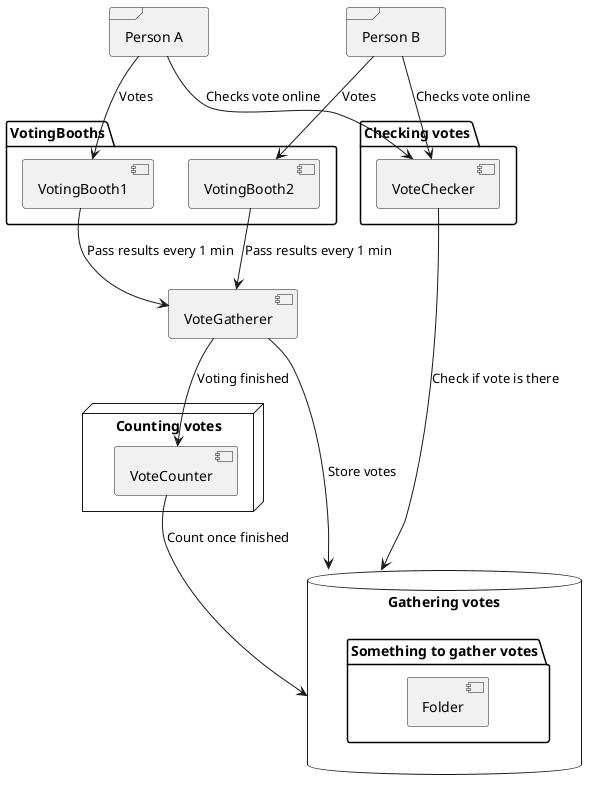 @startuml

frame "Person A" as person_A
frame "Person B" as person_B

package "VotingBooths" {
  component [VotingBooth1] as VotingBooth1
  component [VotingBooth2] as VotingBooth2
}

node "Counting votes" {
  component [VoteCounter] as VoteCounter
}

component [VoteGatherer] as VoteGatherer

database  "Gathering votes" as db {
 folder "Something to gather votes" {
   [Folder]
 }
}

package "Checking votes" {
  component [VoteChecker] as VoteChecker
}


person_A --> VotingBooth1 : "Votes"
person_B --> VotingBooth2 : "Votes"

person_A --> VoteChecker : "Checks vote online"
person_B --> VoteChecker : "Checks vote online"

VotingBooth1 --> VoteGatherer : "Pass results every 1 min"
VotingBooth2 --> VoteGatherer : "Pass results every 1 min"

VoteGatherer --> VoteCounter : "Voting finished"

VoteGatherer --> db : "Store votes"

VoteChecker --> db : "Check if vote is there"

VoteCounter --> db : "Count once finished"







@enduml
